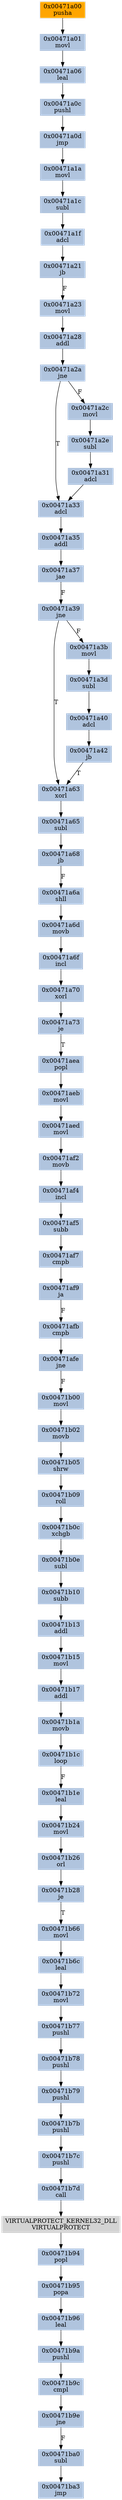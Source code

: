 strict digraph G {
	graph [bgcolor=transparent,
		name=G
	];
	node [color=lightsteelblue,
		fillcolor=lightsteelblue,
		shape=rectangle,
		style=filled
	];
	"0x00471b13"	[label="0x00471b13
addl"];
	"0x00471b15"	[label="0x00471b15
movl"];
	"0x00471b13" -> "0x00471b15"	[color="#000000"];
	"0x00471b28"	[label="0x00471b28
je"];
	"0x00471b66"	[label="0x00471b66
movl"];
	"0x00471b28" -> "0x00471b66"	[color="#000000",
		label=T];
	"0x00471a31"	[label="0x00471a31
adcl"];
	"0x00471a33"	[label="0x00471a33
adcl"];
	"0x00471a31" -> "0x00471a33"	[color="#000000"];
	"0x00471a28"	[label="0x00471a28
addl"];
	"0x00471a2a"	[label="0x00471a2a
jne"];
	"0x00471a28" -> "0x00471a2a"	[color="#000000"];
	"0x00471a1c"	[label="0x00471a1c
subl"];
	"0x00471a1f"	[label="0x00471a1f
adcl"];
	"0x00471a1c" -> "0x00471a1f"	[color="#000000"];
	"0x00471b77"	[label="0x00471b77
pushl"];
	"0x00471b78"	[label="0x00471b78
pushl"];
	"0x00471b77" -> "0x00471b78"	[color="#000000"];
	"0x00471a70"	[label="0x00471a70
xorl"];
	"0x00471a73"	[label="0x00471a73
je"];
	"0x00471a70" -> "0x00471a73"	[color="#000000"];
	"0x00471af5"	[label="0x00471af5
subb"];
	"0x00471af7"	[label="0x00471af7
cmpb"];
	"0x00471af5" -> "0x00471af7"	[color="#000000"];
	"0x00471aed"	[label="0x00471aed
movl"];
	"0x00471af2"	[label="0x00471af2
movb"];
	"0x00471aed" -> "0x00471af2"	[color="#000000"];
	"0x00471b09"	[label="0x00471b09
roll"];
	"0x00471b0c"	[label="0x00471b0c
xchgb"];
	"0x00471b09" -> "0x00471b0c"	[color="#000000"];
	"0x00471a23"	[label="0x00471a23
movl"];
	"0x00471a23" -> "0x00471a28"	[color="#000000"];
	"0x00471a39"	[label="0x00471a39
jne"];
	"0x00471a63"	[label="0x00471a63
xorl"];
	"0x00471a39" -> "0x00471a63"	[color="#000000",
		label=T];
	"0x00471a3b"	[label="0x00471a3b
movl"];
	"0x00471a39" -> "0x00471a3b"	[color="#000000",
		label=F];
	"0x00471aeb"	[label="0x00471aeb
movl"];
	"0x00471aeb" -> "0x00471aed"	[color="#000000"];
	"0x00471b26"	[label="0x00471b26
orl"];
	"0x00471b26" -> "0x00471b28"	[color="#000000"];
	"0x00471a6d"	[label="0x00471a6d
movb"];
	"0x00471a6f"	[label="0x00471a6f
incl"];
	"0x00471a6d" -> "0x00471a6f"	[color="#000000"];
	"0x00471b7b"	[label="0x00471b7b
pushl"];
	"0x00471b7c"	[label="0x00471b7c
pushl"];
	"0x00471b7b" -> "0x00471b7c"	[color="#000000"];
	"0x00471b1e"	[label="0x00471b1e
leal"];
	"0x00471b24"	[label="0x00471b24
movl"];
	"0x00471b1e" -> "0x00471b24"	[color="#000000"];
	"0x00471af4"	[label="0x00471af4
incl"];
	"0x00471af4" -> "0x00471af5"	[color="#000000"];
	"0x00471b72"	[label="0x00471b72
movl"];
	"0x00471b72" -> "0x00471b77"	[color="#000000"];
	"0x00471a0d"	[label="0x00471a0d
jmp"];
	"0x00471a1a"	[label="0x00471a1a
movl"];
	"0x00471a0d" -> "0x00471a1a"	[color="#000000"];
	"0x00471aea"	[label="0x00471aea
popl"];
	"0x00471a73" -> "0x00471aea"	[color="#000000",
		label=T];
	"0x00471b94"	[label="0x00471b94
popl"];
	"0x00471b95"	[label="0x00471b95
popa"];
	"0x00471b94" -> "0x00471b95"	[color="#000000"];
	"0x00471a06"	[label="0x00471a06
leal"];
	"0x00471a0c"	[label="0x00471a0c
pushl"];
	"0x00471a06" -> "0x00471a0c"	[color="#000000"];
	"0x00471a42"	[label="0x00471a42
jb"];
	"0x00471a42" -> "0x00471a63"	[color="#000000",
		label=T];
	"0x00471b0e"	[label="0x00471b0e
subl"];
	"0x00471b0c" -> "0x00471b0e"	[color="#000000"];
	"0x00471a2e"	[label="0x00471a2e
subl"];
	"0x00471a2e" -> "0x00471a31"	[color="#000000"];
	"0x00471a6a"	[label="0x00471a6a
shll"];
	"0x00471a6a" -> "0x00471a6d"	[color="#000000"];
	"0x00471b9a"	[label="0x00471b9a
pushl"];
	"0x00471b9c"	[label="0x00471b9c
cmpl"];
	"0x00471b9a" -> "0x00471b9c"	[color="#000000"];
	"0x00471ba0"	[label="0x00471ba0
subl"];
	"0x00471ba3"	[label="0x00471ba3
jmp"];
	"0x00471ba0" -> "0x00471ba3"	[color="#000000"];
	"0x00471b96"	[label="0x00471b96
leal"];
	"0x00471b95" -> "0x00471b96"	[color="#000000"];
	"0x00471b79"	[label="0x00471b79
pushl"];
	"0x00471b79" -> "0x00471b7b"	[color="#000000"];
	"0x00471b1c"	[label="0x00471b1c
loop"];
	"0x00471b1c" -> "0x00471b1e"	[color="#000000",
		label=F];
	"0x00471b1a"	[label="0x00471b1a
movb"];
	"0x00471b1a" -> "0x00471b1c"	[color="#000000"];
	"0x00471b10"	[label="0x00471b10
subb"];
	"0x00471b10" -> "0x00471b13"	[color="#000000"];
	"0x00471af2" -> "0x00471af4"	[color="#000000"];
	"0x00471b9e"	[label="0x00471b9e
jne"];
	"0x00471b9c" -> "0x00471b9e"	[color="#000000"];
	"0x00471aea" -> "0x00471aeb"	[color="#000000"];
	"0x00471b24" -> "0x00471b26"	[color="#000000"];
	"0x00471b00"	[label="0x00471b00
movl"];
	"0x00471b02"	[label="0x00471b02
movb"];
	"0x00471b00" -> "0x00471b02"	[color="#000000"];
	"0x00471a65"	[label="0x00471a65
subl"];
	"0x00471a63" -> "0x00471a65"	[color="#000000"];
	"0x00471a37"	[label="0x00471a37
jae"];
	"0x00471a37" -> "0x00471a39"	[color="#000000",
		label=F];
	"0x00471a01"	[label="0x00471a01
movl"];
	"0x00471a01" -> "0x00471a06"	[color="#000000"];
	"0x00471b6c"	[label="0x00471b6c
leal"];
	"0x00471b66" -> "0x00471b6c"	[color="#000000"];
	"0x00471b05"	[label="0x00471b05
shrw"];
	"0x00471b05" -> "0x00471b09"	[color="#000000"];
	VIRTUALPROTECT_KERNEL32_DLL	[color=lightgrey,
		fillcolor=lightgrey,
		label="VIRTUALPROTECT_KERNEL32_DLL
VIRTUALPROTECT"];
	VIRTUALPROTECT_KERNEL32_DLL -> "0x00471b94"	[color="#000000"];
	"0x00471a35"	[label="0x00471a35
addl"];
	"0x00471a33" -> "0x00471a35"	[color="#000000"];
	"0x00471a68"	[label="0x00471a68
jb"];
	"0x00471a65" -> "0x00471a68"	[color="#000000"];
	"0x00471b7d"	[label="0x00471b7d
call"];
	"0x00471b7d" -> VIRTUALPROTECT_KERNEL32_DLL	[color="#000000"];
	"0x00471b7c" -> "0x00471b7d"	[color="#000000"];
	"0x00471af9"	[label="0x00471af9
ja"];
	"0x00471af7" -> "0x00471af9"	[color="#000000"];
	"0x00471a6f" -> "0x00471a70"	[color="#000000"];
	"0x00471b02" -> "0x00471b05"	[color="#000000"];
	"0x00471a68" -> "0x00471a6a"	[color="#000000",
		label=F];
	"0x00471b17"	[label="0x00471b17
addl"];
	"0x00471b17" -> "0x00471b1a"	[color="#000000"];
	"0x00471b9e" -> "0x00471ba0"	[color="#000000",
		label=F];
	"0x00471b78" -> "0x00471b79"	[color="#000000"];
	"0x00471a2a" -> "0x00471a33"	[color="#000000",
		label=T];
	"0x00471a2c"	[label="0x00471a2c
movl"];
	"0x00471a2a" -> "0x00471a2c"	[color="#000000",
		label=F];
	"0x00471a0c" -> "0x00471a0d"	[color="#000000"];
	"0x00471afe"	[label="0x00471afe
jne"];
	"0x00471afe" -> "0x00471b00"	[color="#000000",
		label=F];
	"0x00471a40"	[label="0x00471a40
adcl"];
	"0x00471a40" -> "0x00471a42"	[color="#000000"];
	"0x00471b6c" -> "0x00471b72"	[color="#000000"];
	"0x00471a21"	[label="0x00471a21
jb"];
	"0x00471a1f" -> "0x00471a21"	[color="#000000"];
	"0x00471a2c" -> "0x00471a2e"	[color="#000000"];
	"0x00471a3d"	[label="0x00471a3d
subl"];
	"0x00471a3d" -> "0x00471a40"	[color="#000000"];
	"0x00471a00"	[color=lightgrey,
		fillcolor=orange,
		label="0x00471a00
pusha"];
	"0x00471a00" -> "0x00471a01"	[color="#000000"];
	"0x00471a21" -> "0x00471a23"	[color="#000000",
		label=F];
	"0x00471a35" -> "0x00471a37"	[color="#000000"];
	"0x00471a3b" -> "0x00471a3d"	[color="#000000"];
	"0x00471afb"	[label="0x00471afb
cmpb"];
	"0x00471af9" -> "0x00471afb"	[color="#000000",
		label=F];
	"0x00471b15" -> "0x00471b17"	[color="#000000"];
	"0x00471b96" -> "0x00471b9a"	[color="#000000"];
	"0x00471a1a" -> "0x00471a1c"	[color="#000000"];
	"0x00471b0e" -> "0x00471b10"	[color="#000000"];
	"0x00471afb" -> "0x00471afe"	[color="#000000"];
}
